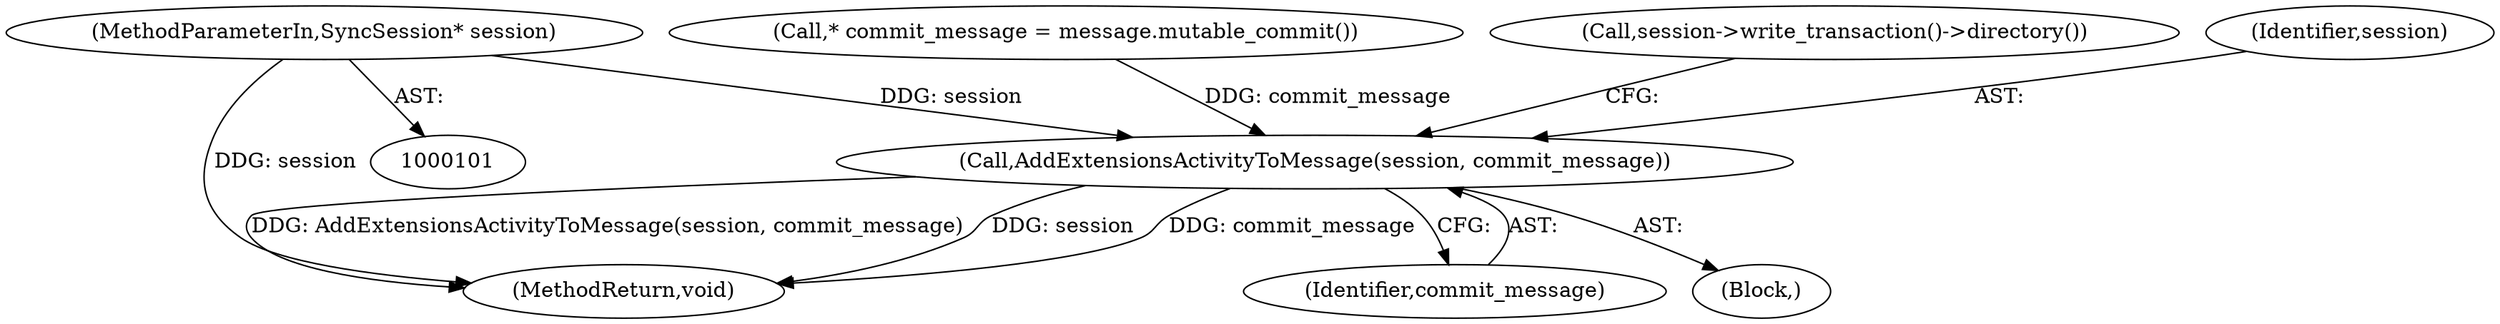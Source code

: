 digraph "0_Chrome_19190765882e272a6a2162c89acdb29110f7e3cf@pointer" {
"1000102" [label="(MethodParameterIn,SyncSession* session)"];
"1000115" [label="(Call,AddExtensionsActivityToMessage(session, commit_message))"];
"1000110" [label="(Call,* commit_message = message.mutable_commit())"];
"1000119" [label="(Call,session->write_transaction()->directory())"];
"1000349" [label="(MethodReturn,void)"];
"1000115" [label="(Call,AddExtensionsActivityToMessage(session, commit_message))"];
"1000116" [label="(Identifier,session)"];
"1000117" [label="(Identifier,commit_message)"];
"1000103" [label="(Block,)"];
"1000102" [label="(MethodParameterIn,SyncSession* session)"];
"1000102" -> "1000101"  [label="AST: "];
"1000102" -> "1000349"  [label="DDG: session"];
"1000102" -> "1000115"  [label="DDG: session"];
"1000115" -> "1000103"  [label="AST: "];
"1000115" -> "1000117"  [label="CFG: "];
"1000116" -> "1000115"  [label="AST: "];
"1000117" -> "1000115"  [label="AST: "];
"1000119" -> "1000115"  [label="CFG: "];
"1000115" -> "1000349"  [label="DDG: commit_message"];
"1000115" -> "1000349"  [label="DDG: AddExtensionsActivityToMessage(session, commit_message)"];
"1000115" -> "1000349"  [label="DDG: session"];
"1000110" -> "1000115"  [label="DDG: commit_message"];
}
